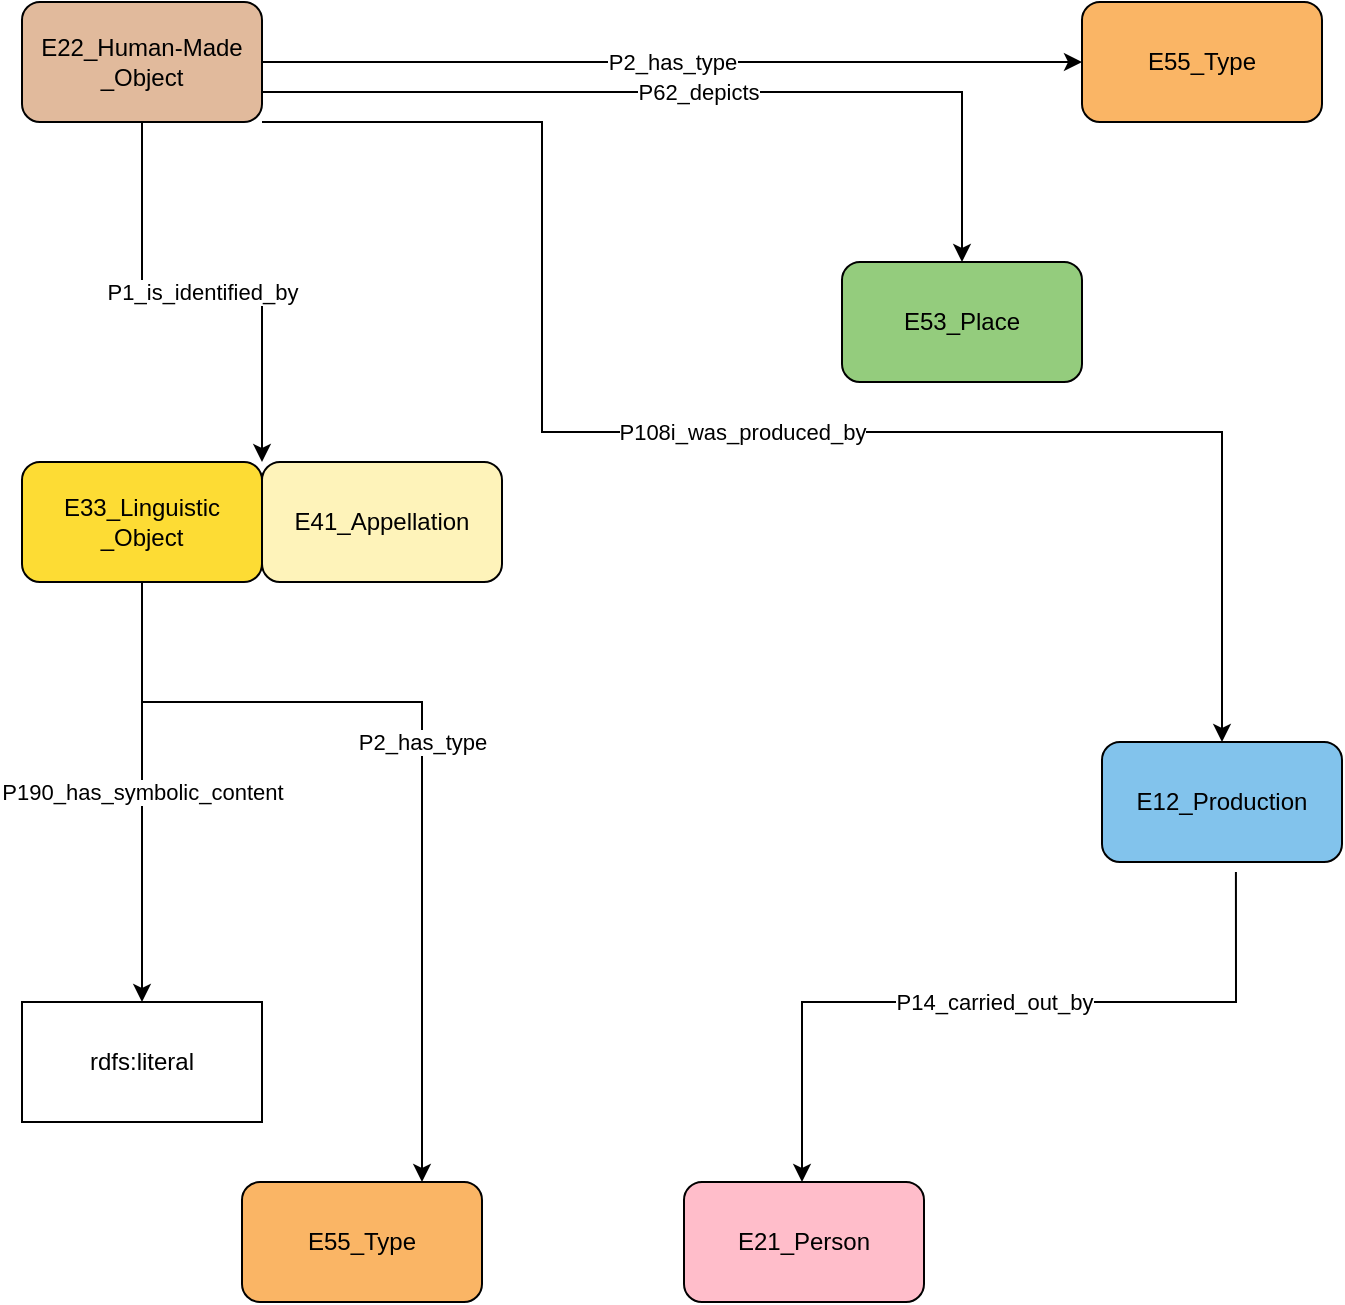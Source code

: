<mxfile version="20.3.0" type="github">
  <diagram id="bc81Y-xlEd8X0Tgm6qf-" name="Page-1">
    <mxGraphModel dx="974" dy="1041" grid="1" gridSize="10" guides="1" tooltips="1" connect="1" arrows="1" fold="1" page="1" pageScale="1" pageWidth="850" pageHeight="1100" math="0" shadow="0">
      <root>
        <mxCell id="0" />
        <mxCell id="1" parent="0" />
        <mxCell id="HeqFF8GXGCiUClziy_pK-5" value="E22_Human-Made _Object" style="rounded=1;whiteSpace=wrap;html=1;fillColor=#e1ba9c" vertex="1" parent="1">
          <mxGeometry x="10" y="10" width="120" height="60" as="geometry" />
        </mxCell>
        <mxCell id="HeqFF8GXGCiUClziy_pK-7" value="P1_is_identified_by" style="edgeStyle=orthogonalEdgeStyle;rounded=0;orthogonalLoop=1;jettySize=auto;html=1;exitX=0.5;exitY=1;exitDx=0;exitDy=0;entryX=1;entryY=0;entryDx=0;entryDy=0;" edge="1" parent="1" source="HeqFF8GXGCiUClziy_pK-5" target="HeqFF8GXGCiUClziy_pK-11">
          <mxGeometry relative="1" as="geometry">
            <mxPoint x="140" y="190" as="sourcePoint" />
            <mxPoint x="240" y="240" as="targetPoint" />
          </mxGeometry>
        </mxCell>
        <mxCell id="HeqFF8GXGCiUClziy_pK-8" value="E41_Appellation" style="rounded=1;whiteSpace=wrap;html=1;fillColor=#fef3ba" vertex="1" parent="1">
          <mxGeometry x="130" y="240" width="120" height="60" as="geometry" />
        </mxCell>
        <mxCell id="HeqFF8GXGCiUClziy_pK-9" value="E55_Type" style="rounded=1;whiteSpace=wrap;html=1;fillColor=#fab565" vertex="1" parent="1">
          <mxGeometry x="540" y="10" width="120" height="60" as="geometry" />
        </mxCell>
        <mxCell id="HeqFF8GXGCiUClziy_pK-10" value="P2_has_type" style="edgeStyle=orthogonalEdgeStyle;rounded=0;orthogonalLoop=1;jettySize=auto;html=1;exitX=1;exitY=0.5;exitDx=0;exitDy=0;entryX=0;entryY=0.5;entryDx=0;entryDy=0;" edge="1" parent="1" source="HeqFF8GXGCiUClziy_pK-5" target="HeqFF8GXGCiUClziy_pK-9">
          <mxGeometry relative="1" as="geometry">
            <mxPoint x="360" y="140" as="sourcePoint" />
            <mxPoint x="360" y="200" as="targetPoint" />
          </mxGeometry>
        </mxCell>
        <mxCell id="HeqFF8GXGCiUClziy_pK-11" value="E33_Linguistic _Object" style="rounded=1;whiteSpace=wrap;html=1;fillColor=#fddc34" vertex="1" parent="1">
          <mxGeometry x="10" y="240" width="120" height="60" as="geometry" />
        </mxCell>
        <mxCell id="HeqFF8GXGCiUClziy_pK-12" value="P190_has_symbolic_content" style="edgeStyle=orthogonalEdgeStyle;rounded=0;orthogonalLoop=1;jettySize=auto;html=1;exitX=0.5;exitY=1;exitDx=0;exitDy=0;entryX=0.5;entryY=0;entryDx=0;entryDy=0;" edge="1" parent="1" source="HeqFF8GXGCiUClziy_pK-11" target="HeqFF8GXGCiUClziy_pK-13">
          <mxGeometry relative="1" as="geometry">
            <mxPoint x="119.5" y="320" as="sourcePoint" />
            <mxPoint x="119.5" y="380" as="targetPoint" />
          </mxGeometry>
        </mxCell>
        <mxCell id="HeqFF8GXGCiUClziy_pK-13" value="rdfs:literal" style="rounded=0;whiteSpace=wrap;html=1;" vertex="1" parent="1">
          <mxGeometry x="10" y="510" width="120" height="60" as="geometry" />
        </mxCell>
        <mxCell id="HeqFF8GXGCiUClziy_pK-14" value="P2_has_type" style="edgeStyle=orthogonalEdgeStyle;rounded=0;orthogonalLoop=1;jettySize=auto;html=1;exitX=0.5;exitY=1;exitDx=0;exitDy=0;" edge="1" parent="1" source="HeqFF8GXGCiUClziy_pK-11" target="HeqFF8GXGCiUClziy_pK-15">
          <mxGeometry relative="1" as="geometry">
            <mxPoint x="290" y="360" as="sourcePoint" />
            <mxPoint x="290" y="510" as="targetPoint" />
            <Array as="points">
              <mxPoint x="70" y="360" />
              <mxPoint x="210" y="360" />
            </Array>
          </mxGeometry>
        </mxCell>
        <mxCell id="HeqFF8GXGCiUClziy_pK-15" value="E55_Type" style="rounded=1;whiteSpace=wrap;html=1;fillColor=#fab565" vertex="1" parent="1">
          <mxGeometry x="120" y="600" width="120" height="60" as="geometry" />
        </mxCell>
        <mxCell id="HeqFF8GXGCiUClziy_pK-17" value="P62_depicts" style="edgeStyle=orthogonalEdgeStyle;rounded=0;orthogonalLoop=1;jettySize=auto;html=1;exitX=1;exitY=0.75;exitDx=0;exitDy=0;" edge="1" parent="1" source="HeqFF8GXGCiUClziy_pK-5" target="HeqFF8GXGCiUClziy_pK-18">
          <mxGeometry relative="1" as="geometry">
            <mxPoint x="390" y="270" as="sourcePoint" />
            <mxPoint x="480" y="140" as="targetPoint" />
          </mxGeometry>
        </mxCell>
        <mxCell id="HeqFF8GXGCiUClziy_pK-18" value="E53_Place" style="rounded=1;whiteSpace=wrap;html=1;fillColor=#94cc7d" vertex="1" parent="1">
          <mxGeometry x="420" y="140" width="120" height="60" as="geometry" />
        </mxCell>
        <mxCell id="HeqFF8GXGCiUClziy_pK-19" value="P108i_was_produced_by" style="edgeStyle=orthogonalEdgeStyle;rounded=0;orthogonalLoop=1;jettySize=auto;html=1;exitX=1;exitY=1;exitDx=0;exitDy=0;" edge="1" parent="1" source="HeqFF8GXGCiUClziy_pK-5">
          <mxGeometry relative="1" as="geometry">
            <mxPoint x="610" y="320" as="sourcePoint" />
            <mxPoint x="610" y="380" as="targetPoint" />
            <Array as="points">
              <mxPoint x="270" y="70" />
              <mxPoint x="270" y="225" />
              <mxPoint x="610" y="225" />
            </Array>
          </mxGeometry>
        </mxCell>
        <mxCell id="HeqFF8GXGCiUClziy_pK-20" value="E12_Production" style="rounded=1;whiteSpace=wrap;html=1;fillColor=#82c3ec" vertex="1" parent="1">
          <mxGeometry x="550" y="380" width="120" height="60" as="geometry" />
        </mxCell>
        <mxCell id="HeqFF8GXGCiUClziy_pK-21" value="P14_carried_out_by" style="edgeStyle=orthogonalEdgeStyle;rounded=0;orthogonalLoop=1;jettySize=auto;html=1;exitX=0.558;exitY=1.083;exitDx=0;exitDy=0;exitPerimeter=0;" edge="1" parent="1" source="HeqFF8GXGCiUClziy_pK-20">
          <mxGeometry relative="1" as="geometry">
            <mxPoint x="580" y="590" as="sourcePoint" />
            <mxPoint x="400" y="600" as="targetPoint" />
            <Array as="points">
              <mxPoint x="617" y="510" />
              <mxPoint x="400" y="510" />
            </Array>
          </mxGeometry>
        </mxCell>
        <mxCell id="HeqFF8GXGCiUClziy_pK-22" value="E21_Person" style="rounded=1;whiteSpace=wrap;html=1;fillColor=#ffbdca" vertex="1" parent="1">
          <mxGeometry x="341" y="600" width="120" height="60" as="geometry" />
        </mxCell>
      </root>
    </mxGraphModel>
  </diagram>
</mxfile>
